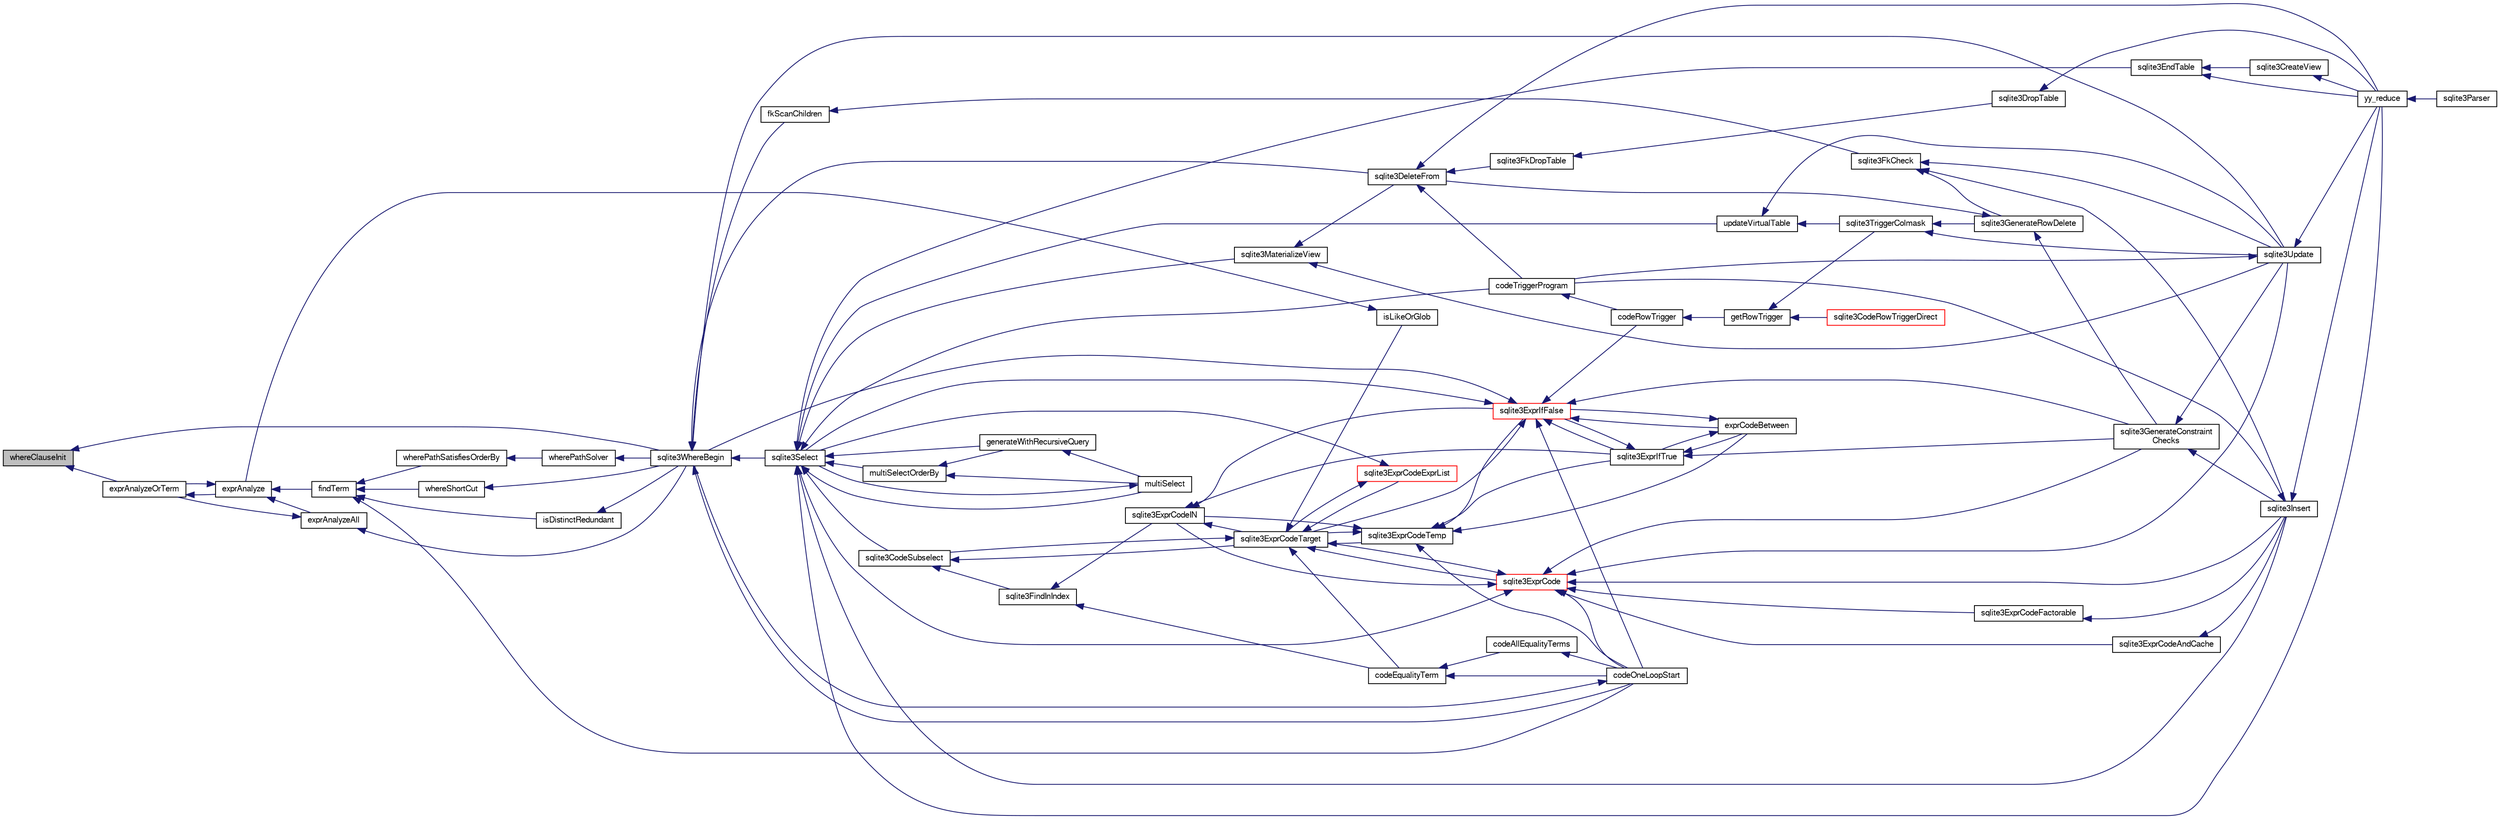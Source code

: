 digraph "whereClauseInit"
{
  edge [fontname="FreeSans",fontsize="10",labelfontname="FreeSans",labelfontsize="10"];
  node [fontname="FreeSans",fontsize="10",shape=record];
  rankdir="LR";
  Node909687 [label="whereClauseInit",height=0.2,width=0.4,color="black", fillcolor="grey75", style="filled", fontcolor="black"];
  Node909687 -> Node909688 [dir="back",color="midnightblue",fontsize="10",style="solid",fontname="FreeSans"];
  Node909688 [label="exprAnalyzeOrTerm",height=0.2,width=0.4,color="black", fillcolor="white", style="filled",URL="$sqlite3_8c.html#ab95cabd8b51cb2291b5bef0c4a3776d2"];
  Node909688 -> Node909689 [dir="back",color="midnightblue",fontsize="10",style="solid",fontname="FreeSans"];
  Node909689 [label="exprAnalyze",height=0.2,width=0.4,color="black", fillcolor="white", style="filled",URL="$sqlite3_8c.html#acb10e48c9a4184a4edd9bfd5b14ad0b7"];
  Node909689 -> Node909690 [dir="back",color="midnightblue",fontsize="10",style="solid",fontname="FreeSans"];
  Node909690 [label="findTerm",height=0.2,width=0.4,color="black", fillcolor="white", style="filled",URL="$sqlite3_8c.html#af26eb1eed85001fcf29fa189b631ac4b"];
  Node909690 -> Node909691 [dir="back",color="midnightblue",fontsize="10",style="solid",fontname="FreeSans"];
  Node909691 [label="isDistinctRedundant",height=0.2,width=0.4,color="black", fillcolor="white", style="filled",URL="$sqlite3_8c.html#acfc2ade61d376596f173a8f70fea379b"];
  Node909691 -> Node909692 [dir="back",color="midnightblue",fontsize="10",style="solid",fontname="FreeSans"];
  Node909692 [label="sqlite3WhereBegin",height=0.2,width=0.4,color="black", fillcolor="white", style="filled",URL="$sqlite3_8c.html#acad049f5c9a96a8118cffd5e5ce89f7c"];
  Node909692 -> Node909693 [dir="back",color="midnightblue",fontsize="10",style="solid",fontname="FreeSans"];
  Node909693 [label="sqlite3DeleteFrom",height=0.2,width=0.4,color="black", fillcolor="white", style="filled",URL="$sqlite3_8c.html#ab9b4b45349188b49eabb23f94608a091"];
  Node909693 -> Node909694 [dir="back",color="midnightblue",fontsize="10",style="solid",fontname="FreeSans"];
  Node909694 [label="sqlite3FkDropTable",height=0.2,width=0.4,color="black", fillcolor="white", style="filled",URL="$sqlite3_8c.html#a1218c6fc74e89152ceaa4760e82f5ef9"];
  Node909694 -> Node909695 [dir="back",color="midnightblue",fontsize="10",style="solid",fontname="FreeSans"];
  Node909695 [label="sqlite3DropTable",height=0.2,width=0.4,color="black", fillcolor="white", style="filled",URL="$sqlite3_8c.html#a5534f77364b5568783c0e50db3c9defb"];
  Node909695 -> Node909696 [dir="back",color="midnightblue",fontsize="10",style="solid",fontname="FreeSans"];
  Node909696 [label="yy_reduce",height=0.2,width=0.4,color="black", fillcolor="white", style="filled",URL="$sqlite3_8c.html#a7c419a9b25711c666a9a2449ef377f14"];
  Node909696 -> Node909697 [dir="back",color="midnightblue",fontsize="10",style="solid",fontname="FreeSans"];
  Node909697 [label="sqlite3Parser",height=0.2,width=0.4,color="black", fillcolor="white", style="filled",URL="$sqlite3_8c.html#a0327d71a5fabe0b6a343d78a2602e72a"];
  Node909693 -> Node909698 [dir="back",color="midnightblue",fontsize="10",style="solid",fontname="FreeSans"];
  Node909698 [label="codeTriggerProgram",height=0.2,width=0.4,color="black", fillcolor="white", style="filled",URL="$sqlite3_8c.html#a120801f59d9281d201d2ff4b2606836e"];
  Node909698 -> Node909699 [dir="back",color="midnightblue",fontsize="10",style="solid",fontname="FreeSans"];
  Node909699 [label="codeRowTrigger",height=0.2,width=0.4,color="black", fillcolor="white", style="filled",URL="$sqlite3_8c.html#a463cea5aaaf388b560b206570a0022fc"];
  Node909699 -> Node909700 [dir="back",color="midnightblue",fontsize="10",style="solid",fontname="FreeSans"];
  Node909700 [label="getRowTrigger",height=0.2,width=0.4,color="black", fillcolor="white", style="filled",URL="$sqlite3_8c.html#a69626ef20b540d1a2b19cf56f3f45689"];
  Node909700 -> Node909701 [dir="back",color="midnightblue",fontsize="10",style="solid",fontname="FreeSans"];
  Node909701 [label="sqlite3CodeRowTriggerDirect",height=0.2,width=0.4,color="red", fillcolor="white", style="filled",URL="$sqlite3_8c.html#ad92829f9001bcf89a0299dad5a48acd4"];
  Node909700 -> Node909708 [dir="back",color="midnightblue",fontsize="10",style="solid",fontname="FreeSans"];
  Node909708 [label="sqlite3TriggerColmask",height=0.2,width=0.4,color="black", fillcolor="white", style="filled",URL="$sqlite3_8c.html#acace8e99e37ae5e84ea03c65e820c540"];
  Node909708 -> Node909703 [dir="back",color="midnightblue",fontsize="10",style="solid",fontname="FreeSans"];
  Node909703 [label="sqlite3GenerateRowDelete",height=0.2,width=0.4,color="black", fillcolor="white", style="filled",URL="$sqlite3_8c.html#a2c76cbf3027fc18fdbb8cb4cd96b77d9"];
  Node909703 -> Node909693 [dir="back",color="midnightblue",fontsize="10",style="solid",fontname="FreeSans"];
  Node909703 -> Node909704 [dir="back",color="midnightblue",fontsize="10",style="solid",fontname="FreeSans"];
  Node909704 [label="sqlite3GenerateConstraint\lChecks",height=0.2,width=0.4,color="black", fillcolor="white", style="filled",URL="$sqlite3_8c.html#aef639c1e6a0c0a67ca6e7690ad931bd2"];
  Node909704 -> Node909705 [dir="back",color="midnightblue",fontsize="10",style="solid",fontname="FreeSans"];
  Node909705 [label="sqlite3Insert",height=0.2,width=0.4,color="black", fillcolor="white", style="filled",URL="$sqlite3_8c.html#a5b17c9c2000bae6bdff8e6be48d7dc2b"];
  Node909705 -> Node909698 [dir="back",color="midnightblue",fontsize="10",style="solid",fontname="FreeSans"];
  Node909705 -> Node909696 [dir="back",color="midnightblue",fontsize="10",style="solid",fontname="FreeSans"];
  Node909704 -> Node909706 [dir="back",color="midnightblue",fontsize="10",style="solid",fontname="FreeSans"];
  Node909706 [label="sqlite3Update",height=0.2,width=0.4,color="black", fillcolor="white", style="filled",URL="$sqlite3_8c.html#ac5aa67c46e8cc8174566fabe6809fafa"];
  Node909706 -> Node909698 [dir="back",color="midnightblue",fontsize="10",style="solid",fontname="FreeSans"];
  Node909706 -> Node909696 [dir="back",color="midnightblue",fontsize="10",style="solid",fontname="FreeSans"];
  Node909708 -> Node909706 [dir="back",color="midnightblue",fontsize="10",style="solid",fontname="FreeSans"];
  Node909693 -> Node909696 [dir="back",color="midnightblue",fontsize="10",style="solid",fontname="FreeSans"];
  Node909692 -> Node909709 [dir="back",color="midnightblue",fontsize="10",style="solid",fontname="FreeSans"];
  Node909709 [label="fkScanChildren",height=0.2,width=0.4,color="black", fillcolor="white", style="filled",URL="$sqlite3_8c.html#a67c9dcb484336b3155e7a82a037d4691"];
  Node909709 -> Node909710 [dir="back",color="midnightblue",fontsize="10",style="solid",fontname="FreeSans"];
  Node909710 [label="sqlite3FkCheck",height=0.2,width=0.4,color="black", fillcolor="white", style="filled",URL="$sqlite3_8c.html#aa38fb76c7d6f48f19772877a41703b92"];
  Node909710 -> Node909703 [dir="back",color="midnightblue",fontsize="10",style="solid",fontname="FreeSans"];
  Node909710 -> Node909705 [dir="back",color="midnightblue",fontsize="10",style="solid",fontname="FreeSans"];
  Node909710 -> Node909706 [dir="back",color="midnightblue",fontsize="10",style="solid",fontname="FreeSans"];
  Node909692 -> Node909711 [dir="back",color="midnightblue",fontsize="10",style="solid",fontname="FreeSans"];
  Node909711 [label="sqlite3Select",height=0.2,width=0.4,color="black", fillcolor="white", style="filled",URL="$sqlite3_8c.html#a2465ee8c956209ba4b272477b7c21a45"];
  Node909711 -> Node909712 [dir="back",color="midnightblue",fontsize="10",style="solid",fontname="FreeSans"];
  Node909712 [label="sqlite3CodeSubselect",height=0.2,width=0.4,color="black", fillcolor="white", style="filled",URL="$sqlite3_8c.html#aa69b46d2204a1d1b110107a1be12ee0c"];
  Node909712 -> Node909713 [dir="back",color="midnightblue",fontsize="10",style="solid",fontname="FreeSans"];
  Node909713 [label="sqlite3FindInIndex",height=0.2,width=0.4,color="black", fillcolor="white", style="filled",URL="$sqlite3_8c.html#af7d8c56ab0231f44bb5f87b3fafeffb2"];
  Node909713 -> Node909714 [dir="back",color="midnightblue",fontsize="10",style="solid",fontname="FreeSans"];
  Node909714 [label="sqlite3ExprCodeIN",height=0.2,width=0.4,color="black", fillcolor="white", style="filled",URL="$sqlite3_8c.html#ad9cf4f5b5ffb90c24a4a0900c8626193"];
  Node909714 -> Node909715 [dir="back",color="midnightblue",fontsize="10",style="solid",fontname="FreeSans"];
  Node909715 [label="sqlite3ExprCodeTarget",height=0.2,width=0.4,color="black", fillcolor="white", style="filled",URL="$sqlite3_8c.html#a4f308397a0a3ed299ed31aaa1ae2a293"];
  Node909715 -> Node909712 [dir="back",color="midnightblue",fontsize="10",style="solid",fontname="FreeSans"];
  Node909715 -> Node909716 [dir="back",color="midnightblue",fontsize="10",style="solid",fontname="FreeSans"];
  Node909716 [label="sqlite3ExprCodeTemp",height=0.2,width=0.4,color="black", fillcolor="white", style="filled",URL="$sqlite3_8c.html#a3bc5c1ccb3c5851847e2aeb4a84ae1fc"];
  Node909716 -> Node909714 [dir="back",color="midnightblue",fontsize="10",style="solid",fontname="FreeSans"];
  Node909716 -> Node909715 [dir="back",color="midnightblue",fontsize="10",style="solid",fontname="FreeSans"];
  Node909716 -> Node909717 [dir="back",color="midnightblue",fontsize="10",style="solid",fontname="FreeSans"];
  Node909717 [label="exprCodeBetween",height=0.2,width=0.4,color="black", fillcolor="white", style="filled",URL="$sqlite3_8c.html#abd053493214542bca8f406f42145d173"];
  Node909717 -> Node909718 [dir="back",color="midnightblue",fontsize="10",style="solid",fontname="FreeSans"];
  Node909718 [label="sqlite3ExprIfTrue",height=0.2,width=0.4,color="black", fillcolor="white", style="filled",URL="$sqlite3_8c.html#ad93a55237c23e1b743ab1f59df1a1444"];
  Node909718 -> Node909717 [dir="back",color="midnightblue",fontsize="10",style="solid",fontname="FreeSans"];
  Node909718 -> Node909719 [dir="back",color="midnightblue",fontsize="10",style="solid",fontname="FreeSans"];
  Node909719 [label="sqlite3ExprIfFalse",height=0.2,width=0.4,color="red", fillcolor="white", style="filled",URL="$sqlite3_8c.html#af97ecccb5d56e321e118414b08f65b71"];
  Node909719 -> Node909715 [dir="back",color="midnightblue",fontsize="10",style="solid",fontname="FreeSans"];
  Node909719 -> Node909717 [dir="back",color="midnightblue",fontsize="10",style="solid",fontname="FreeSans"];
  Node909719 -> Node909718 [dir="back",color="midnightblue",fontsize="10",style="solid",fontname="FreeSans"];
  Node909719 -> Node909704 [dir="back",color="midnightblue",fontsize="10",style="solid",fontname="FreeSans"];
  Node909719 -> Node909711 [dir="back",color="midnightblue",fontsize="10",style="solid",fontname="FreeSans"];
  Node909719 -> Node909699 [dir="back",color="midnightblue",fontsize="10",style="solid",fontname="FreeSans"];
  Node909719 -> Node909733 [dir="back",color="midnightblue",fontsize="10",style="solid",fontname="FreeSans"];
  Node909733 [label="codeOneLoopStart",height=0.2,width=0.4,color="black", fillcolor="white", style="filled",URL="$sqlite3_8c.html#aa868875120b151c169cc79139ed6e008"];
  Node909733 -> Node909692 [dir="back",color="midnightblue",fontsize="10",style="solid",fontname="FreeSans"];
  Node909719 -> Node909692 [dir="back",color="midnightblue",fontsize="10",style="solid",fontname="FreeSans"];
  Node909718 -> Node909704 [dir="back",color="midnightblue",fontsize="10",style="solid",fontname="FreeSans"];
  Node909717 -> Node909719 [dir="back",color="midnightblue",fontsize="10",style="solid",fontname="FreeSans"];
  Node909716 -> Node909718 [dir="back",color="midnightblue",fontsize="10",style="solid",fontname="FreeSans"];
  Node909716 -> Node909719 [dir="back",color="midnightblue",fontsize="10",style="solid",fontname="FreeSans"];
  Node909716 -> Node909733 [dir="back",color="midnightblue",fontsize="10",style="solid",fontname="FreeSans"];
  Node909715 -> Node909734 [dir="back",color="midnightblue",fontsize="10",style="solid",fontname="FreeSans"];
  Node909734 [label="sqlite3ExprCode",height=0.2,width=0.4,color="red", fillcolor="white", style="filled",URL="$sqlite3_8c.html#a75f270fb0b111b86924cca4ea507b417"];
  Node909734 -> Node909714 [dir="back",color="midnightblue",fontsize="10",style="solid",fontname="FreeSans"];
  Node909734 -> Node909715 [dir="back",color="midnightblue",fontsize="10",style="solid",fontname="FreeSans"];
  Node909734 -> Node909735 [dir="back",color="midnightblue",fontsize="10",style="solid",fontname="FreeSans"];
  Node909735 [label="sqlite3ExprCodeFactorable",height=0.2,width=0.4,color="black", fillcolor="white", style="filled",URL="$sqlite3_8c.html#a843f7fd58eec5a683c1fd8435fcd1e84"];
  Node909735 -> Node909705 [dir="back",color="midnightblue",fontsize="10",style="solid",fontname="FreeSans"];
  Node909734 -> Node909736 [dir="back",color="midnightblue",fontsize="10",style="solid",fontname="FreeSans"];
  Node909736 [label="sqlite3ExprCodeAndCache",height=0.2,width=0.4,color="black", fillcolor="white", style="filled",URL="$sqlite3_8c.html#ae3e46527d9b7fc9cb9236d21a5e6b1d8"];
  Node909736 -> Node909705 [dir="back",color="midnightblue",fontsize="10",style="solid",fontname="FreeSans"];
  Node909734 -> Node909705 [dir="back",color="midnightblue",fontsize="10",style="solid",fontname="FreeSans"];
  Node909734 -> Node909704 [dir="back",color="midnightblue",fontsize="10",style="solid",fontname="FreeSans"];
  Node909734 -> Node909711 [dir="back",color="midnightblue",fontsize="10",style="solid",fontname="FreeSans"];
  Node909734 -> Node909706 [dir="back",color="midnightblue",fontsize="10",style="solid",fontname="FreeSans"];
  Node909734 -> Node909733 [dir="back",color="midnightblue",fontsize="10",style="solid",fontname="FreeSans"];
  Node909715 -> Node909746 [dir="back",color="midnightblue",fontsize="10",style="solid",fontname="FreeSans"];
  Node909746 [label="sqlite3ExprCodeExprList",height=0.2,width=0.4,color="red", fillcolor="white", style="filled",URL="$sqlite3_8c.html#a05b2b3dc3de7565de24eb3a2ff4e9566"];
  Node909746 -> Node909715 [dir="back",color="midnightblue",fontsize="10",style="solid",fontname="FreeSans"];
  Node909746 -> Node909711 [dir="back",color="midnightblue",fontsize="10",style="solid",fontname="FreeSans"];
  Node909715 -> Node909749 [dir="back",color="midnightblue",fontsize="10",style="solid",fontname="FreeSans"];
  Node909749 [label="isLikeOrGlob",height=0.2,width=0.4,color="black", fillcolor="white", style="filled",URL="$sqlite3_8c.html#a6c38e495198bf8976f68d1a6ebd74a50"];
  Node909749 -> Node909689 [dir="back",color="midnightblue",fontsize="10",style="solid",fontname="FreeSans"];
  Node909715 -> Node909750 [dir="back",color="midnightblue",fontsize="10",style="solid",fontname="FreeSans"];
  Node909750 [label="codeEqualityTerm",height=0.2,width=0.4,color="black", fillcolor="white", style="filled",URL="$sqlite3_8c.html#ad88a57073f031452c9843e97f15acc47"];
  Node909750 -> Node909751 [dir="back",color="midnightblue",fontsize="10",style="solid",fontname="FreeSans"];
  Node909751 [label="codeAllEqualityTerms",height=0.2,width=0.4,color="black", fillcolor="white", style="filled",URL="$sqlite3_8c.html#a3095598b812500a4efe41bf17cd49381"];
  Node909751 -> Node909733 [dir="back",color="midnightblue",fontsize="10",style="solid",fontname="FreeSans"];
  Node909750 -> Node909733 [dir="back",color="midnightblue",fontsize="10",style="solid",fontname="FreeSans"];
  Node909714 -> Node909718 [dir="back",color="midnightblue",fontsize="10",style="solid",fontname="FreeSans"];
  Node909714 -> Node909719 [dir="back",color="midnightblue",fontsize="10",style="solid",fontname="FreeSans"];
  Node909713 -> Node909750 [dir="back",color="midnightblue",fontsize="10",style="solid",fontname="FreeSans"];
  Node909712 -> Node909715 [dir="back",color="midnightblue",fontsize="10",style="solid",fontname="FreeSans"];
  Node909711 -> Node909725 [dir="back",color="midnightblue",fontsize="10",style="solid",fontname="FreeSans"];
  Node909725 [label="sqlite3EndTable",height=0.2,width=0.4,color="black", fillcolor="white", style="filled",URL="$sqlite3_8c.html#a7b5f2c66c0f0b6f819d970ca389768b0"];
  Node909725 -> Node909726 [dir="back",color="midnightblue",fontsize="10",style="solid",fontname="FreeSans"];
  Node909726 [label="sqlite3CreateView",height=0.2,width=0.4,color="black", fillcolor="white", style="filled",URL="$sqlite3_8c.html#a9d85cb00ff71dee5cd9a019503a6982e"];
  Node909726 -> Node909696 [dir="back",color="midnightblue",fontsize="10",style="solid",fontname="FreeSans"];
  Node909725 -> Node909696 [dir="back",color="midnightblue",fontsize="10",style="solid",fontname="FreeSans"];
  Node909711 -> Node909752 [dir="back",color="midnightblue",fontsize="10",style="solid",fontname="FreeSans"];
  Node909752 [label="sqlite3MaterializeView",height=0.2,width=0.4,color="black", fillcolor="white", style="filled",URL="$sqlite3_8c.html#a4557984b0b75f998fb0c3f231c9b1def"];
  Node909752 -> Node909693 [dir="back",color="midnightblue",fontsize="10",style="solid",fontname="FreeSans"];
  Node909752 -> Node909706 [dir="back",color="midnightblue",fontsize="10",style="solid",fontname="FreeSans"];
  Node909711 -> Node909705 [dir="back",color="midnightblue",fontsize="10",style="solid",fontname="FreeSans"];
  Node909711 -> Node909742 [dir="back",color="midnightblue",fontsize="10",style="solid",fontname="FreeSans"];
  Node909742 [label="generateWithRecursiveQuery",height=0.2,width=0.4,color="black", fillcolor="white", style="filled",URL="$sqlite3_8c.html#ade2c3663fa9c3b9676507984b9483942"];
  Node909742 -> Node909743 [dir="back",color="midnightblue",fontsize="10",style="solid",fontname="FreeSans"];
  Node909743 [label="multiSelect",height=0.2,width=0.4,color="black", fillcolor="white", style="filled",URL="$sqlite3_8c.html#a6456c61f3d9b2389738753cedfa24fa7"];
  Node909743 -> Node909711 [dir="back",color="midnightblue",fontsize="10",style="solid",fontname="FreeSans"];
  Node909711 -> Node909743 [dir="back",color="midnightblue",fontsize="10",style="solid",fontname="FreeSans"];
  Node909711 -> Node909744 [dir="back",color="midnightblue",fontsize="10",style="solid",fontname="FreeSans"];
  Node909744 [label="multiSelectOrderBy",height=0.2,width=0.4,color="black", fillcolor="white", style="filled",URL="$sqlite3_8c.html#afcdb8488c6f4dfdadaf9f04bca35b808"];
  Node909744 -> Node909742 [dir="back",color="midnightblue",fontsize="10",style="solid",fontname="FreeSans"];
  Node909744 -> Node909743 [dir="back",color="midnightblue",fontsize="10",style="solid",fontname="FreeSans"];
  Node909711 -> Node909698 [dir="back",color="midnightblue",fontsize="10",style="solid",fontname="FreeSans"];
  Node909711 -> Node909753 [dir="back",color="midnightblue",fontsize="10",style="solid",fontname="FreeSans"];
  Node909753 [label="updateVirtualTable",height=0.2,width=0.4,color="black", fillcolor="white", style="filled",URL="$sqlite3_8c.html#a740220531db9293c39a2cdd7da3f74e1"];
  Node909753 -> Node909708 [dir="back",color="midnightblue",fontsize="10",style="solid",fontname="FreeSans"];
  Node909753 -> Node909706 [dir="back",color="midnightblue",fontsize="10",style="solid",fontname="FreeSans"];
  Node909711 -> Node909696 [dir="back",color="midnightblue",fontsize="10",style="solid",fontname="FreeSans"];
  Node909692 -> Node909706 [dir="back",color="midnightblue",fontsize="10",style="solid",fontname="FreeSans"];
  Node909692 -> Node909733 [dir="back",color="midnightblue",fontsize="10",style="solid",fontname="FreeSans"];
  Node909690 -> Node909733 [dir="back",color="midnightblue",fontsize="10",style="solid",fontname="FreeSans"];
  Node909690 -> Node909754 [dir="back",color="midnightblue",fontsize="10",style="solid",fontname="FreeSans"];
  Node909754 [label="wherePathSatisfiesOrderBy",height=0.2,width=0.4,color="black", fillcolor="white", style="filled",URL="$sqlite3_8c.html#a0d0fdea0c17942906bcb742c15cf8861"];
  Node909754 -> Node909755 [dir="back",color="midnightblue",fontsize="10",style="solid",fontname="FreeSans"];
  Node909755 [label="wherePathSolver",height=0.2,width=0.4,color="black", fillcolor="white", style="filled",URL="$sqlite3_8c.html#aebc15a04540468c220b31d00e9b29fe6"];
  Node909755 -> Node909692 [dir="back",color="midnightblue",fontsize="10",style="solid",fontname="FreeSans"];
  Node909690 -> Node909756 [dir="back",color="midnightblue",fontsize="10",style="solid",fontname="FreeSans"];
  Node909756 [label="whereShortCut",height=0.2,width=0.4,color="black", fillcolor="white", style="filled",URL="$sqlite3_8c.html#ae1e6727024b08b6596d4d28882587b86"];
  Node909756 -> Node909692 [dir="back",color="midnightblue",fontsize="10",style="solid",fontname="FreeSans"];
  Node909689 -> Node909757 [dir="back",color="midnightblue",fontsize="10",style="solid",fontname="FreeSans"];
  Node909757 [label="exprAnalyzeAll",height=0.2,width=0.4,color="black", fillcolor="white", style="filled",URL="$sqlite3_8c.html#a2e7a957af98e240fa68e34d6ff639437"];
  Node909757 -> Node909688 [dir="back",color="midnightblue",fontsize="10",style="solid",fontname="FreeSans"];
  Node909757 -> Node909692 [dir="back",color="midnightblue",fontsize="10",style="solid",fontname="FreeSans"];
  Node909689 -> Node909688 [dir="back",color="midnightblue",fontsize="10",style="solid",fontname="FreeSans"];
  Node909687 -> Node909692 [dir="back",color="midnightblue",fontsize="10",style="solid",fontname="FreeSans"];
}
